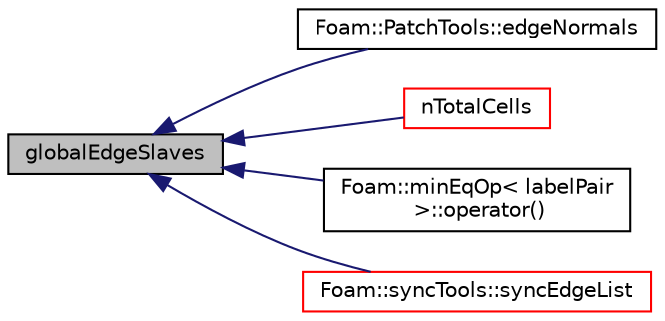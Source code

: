 digraph "globalEdgeSlaves"
{
  bgcolor="transparent";
  edge [fontname="Helvetica",fontsize="10",labelfontname="Helvetica",labelfontsize="10"];
  node [fontname="Helvetica",fontsize="10",shape=record];
  rankdir="LR";
  Node3024 [label="globalEdgeSlaves",height=0.2,width=0.4,color="black", fillcolor="grey75", style="filled", fontcolor="black"];
  Node3024 -> Node3025 [dir="back",color="midnightblue",fontsize="10",style="solid",fontname="Helvetica"];
  Node3025 [label="Foam::PatchTools::edgeNormals",height=0.2,width=0.4,color="black",URL="$a28681.html#a48f55bbbe3632b208e3f15dc9ca17103"];
  Node3024 -> Node3026 [dir="back",color="midnightblue",fontsize="10",style="solid",fontname="Helvetica"];
  Node3026 [label="nTotalCells",height=0.2,width=0.4,color="red",URL="$a28485.html#af5f312e4d0bc5cbcc088e7c247d3a97a",tooltip="Return total number of cells in decomposed mesh. "];
  Node3024 -> Node3050 [dir="back",color="midnightblue",fontsize="10",style="solid",fontname="Helvetica"];
  Node3050 [label="Foam::minEqOp\< labelPair\l \>::operator()",height=0.2,width=0.4,color="black",URL="$a22177.html#a5110bdded347caa6365e4d10554dfc32"];
  Node3024 -> Node3051 [dir="back",color="midnightblue",fontsize="10",style="solid",fontname="Helvetica"];
  Node3051 [label="Foam::syncTools::syncEdgeList",height=0.2,width=0.4,color="red",URL="$a28657.html#a5ed3e64d2ef89e3823674727ea1b3d58",tooltip="Synchronize values on all mesh edges. "];
}
